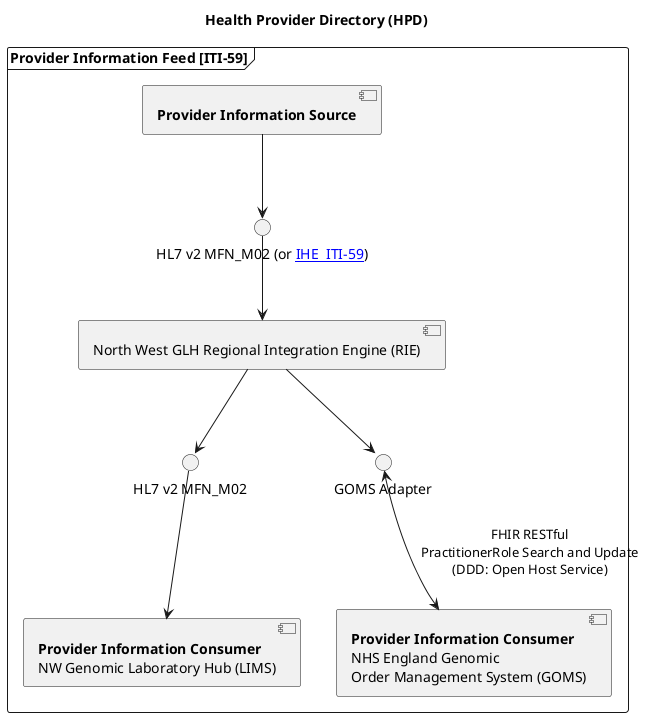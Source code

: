 @startuml

title "Health Provider Directory (HPD)"

frame "Provider Information Feed [ITI-59]" as PIX {

  component "**Provider Information Consumer**\nNW Genomic Laboratory Hub (LIMS)" as LIMS
  component "**Provider Information Source**" as EPR
  component "North West GLH Regional Integration Engine (RIE)" as TIE
  component "**Provider Information Consumer**\nNHS England Genomic\nOrder Management System (GOMS)" as GOMS

 interface "HL7 v2 MFN_M02 (or [[https://profiles.ihe.net/ITI/TF/Volume2/ITI-59.html IHE  ITI-59]])" as HL7_ORM1

 interface "HL7 v2 MFN_M02" as HL7_ORM2
 interface "GOMS Adapter" as REST

  TIE -d-> REST
  REST <-d-> GOMS : FHIR RESTful\nPractitionerRole Search and Update\n(DDD: Open Host Service)
  EPR -d-> HL7_ORM1
  HL7_ORM1 -d-> TIE
  TIE -d-> HL7_ORM2
}



HL7_ORM2 -d-> LIMS



@enduml
